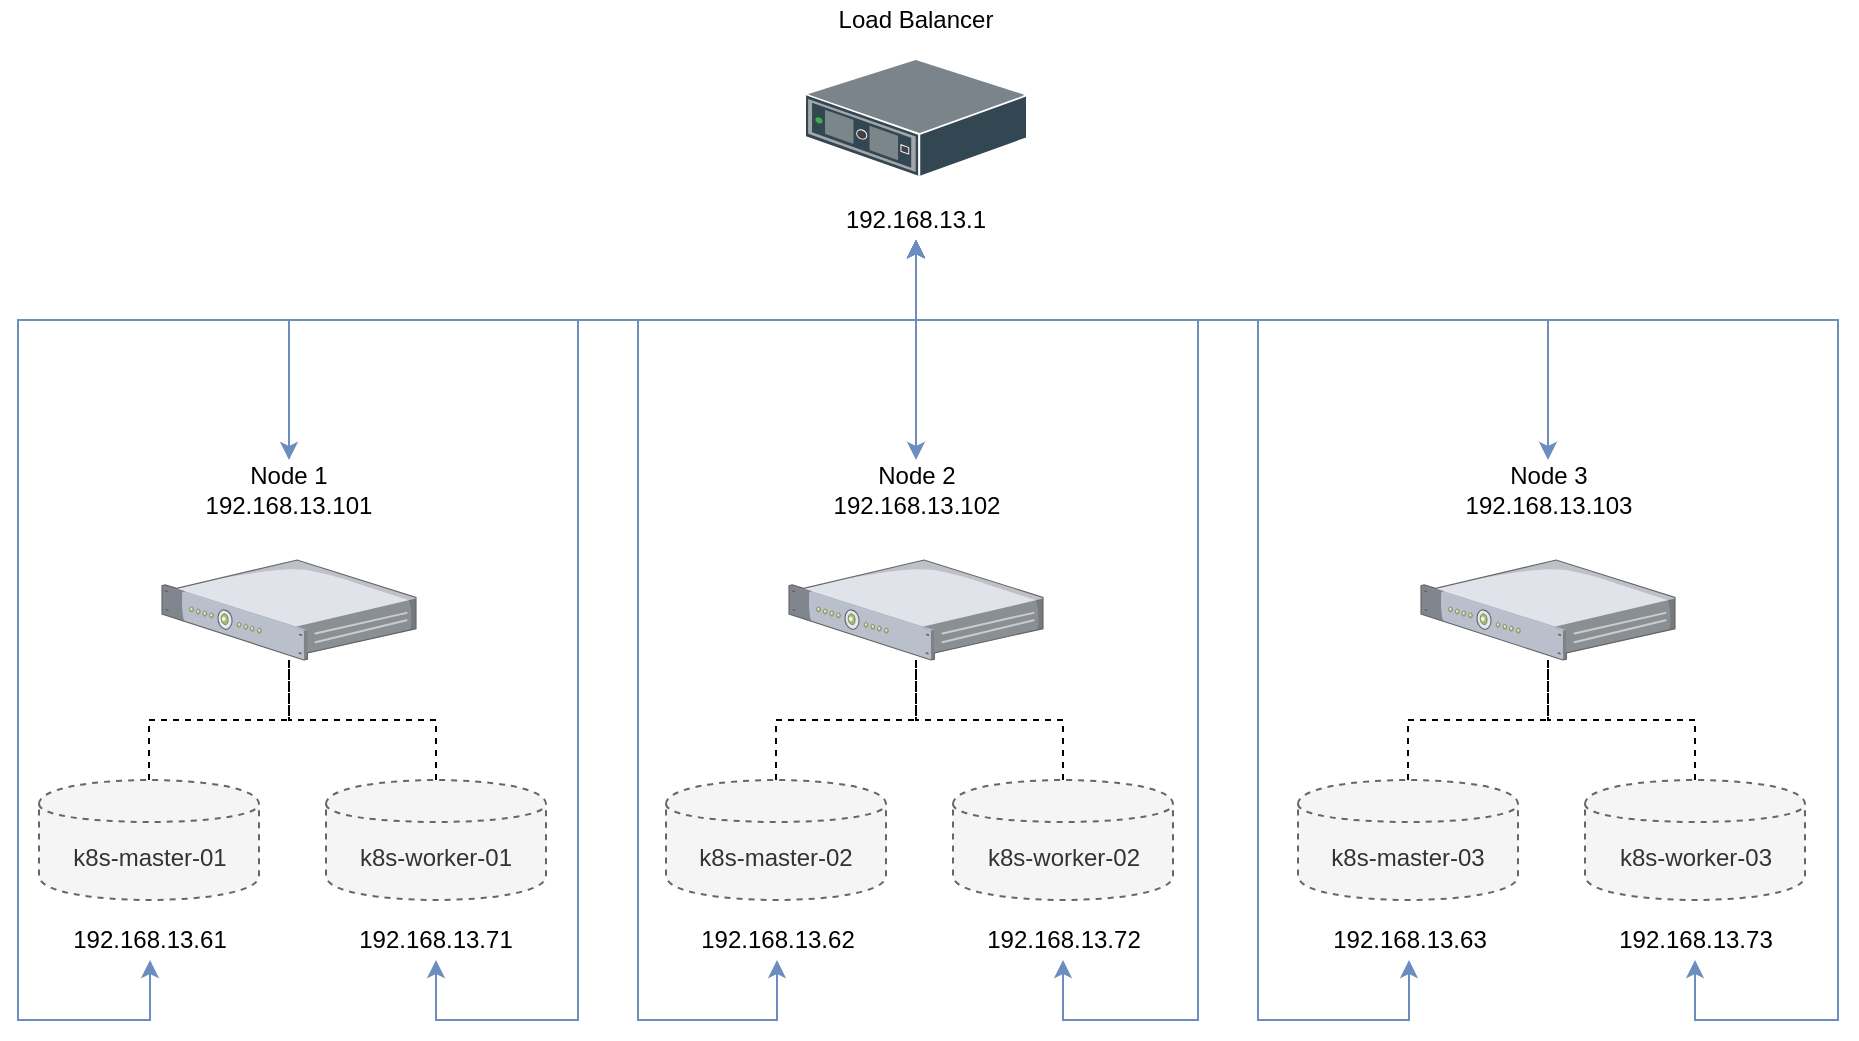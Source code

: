 <mxfile version="10.5.0" type="device"><diagram id="qmzaC6xr9Fv5DvhqevrV" name="Page-1"><mxGraphModel dx="1158" dy="853" grid="1" gridSize="10" guides="1" tooltips="1" connect="1" arrows="1" fold="1" page="1" pageScale="1" pageWidth="3000" pageHeight="3000" math="0" shadow="0"><root><mxCell id="0"/><mxCell id="1" parent="0"/><mxCell id="4OkYI8l3dc_cOopWntWp-1" value="" style="shadow=0;dashed=0;html=1;labelPosition=center;verticalLabelPosition=bottom;verticalAlign=top;align=center;outlineConnect=0;shape=mxgraph.veeam.3d.switch;" vertex="1" parent="1"><mxGeometry x="454" y="60" width="110" height="58" as="geometry"/></mxCell><mxCell id="4OkYI8l3dc_cOopWntWp-2" value="" style="verticalLabelPosition=bottom;aspect=fixed;html=1;verticalAlign=top;strokeColor=none;align=center;outlineConnect=0;shape=mxgraph.citrix.1u_2u_server;fillColor=none;" vertex="1" parent="1"><mxGeometry x="132" y="310" width="127" height="50" as="geometry"/></mxCell><mxCell id="4OkYI8l3dc_cOopWntWp-4" value="Load Balancer&lt;br&gt;" style="text;html=1;strokeColor=none;fillColor=none;align=center;verticalAlign=middle;whiteSpace=wrap;rounded=0;" vertex="1" parent="1"><mxGeometry x="454" y="30" width="110" height="20" as="geometry"/></mxCell><mxCell id="4OkYI8l3dc_cOopWntWp-8" value="192.168.13.1" style="text;html=1;strokeColor=none;fillColor=none;align=center;verticalAlign=middle;whiteSpace=wrap;rounded=0;" vertex="1" parent="1"><mxGeometry x="454" y="130" width="110" height="20" as="geometry"/></mxCell><mxCell id="4OkYI8l3dc_cOopWntWp-33" style="edgeStyle=orthogonalEdgeStyle;rounded=0;orthogonalLoop=1;jettySize=auto;html=1;exitX=0.5;exitY=0;exitDx=0;exitDy=0;entryX=0.5;entryY=1;entryDx=0;entryDy=0;endArrow=classic;endFill=1;startArrow=classic;startFill=1;fillColor=#dae8fc;strokeColor=#6c8ebf;" edge="1" parent="1" source="4OkYI8l3dc_cOopWntWp-9" target="4OkYI8l3dc_cOopWntWp-8"><mxGeometry relative="1" as="geometry"><Array as="points"><mxPoint x="196" y="190"/><mxPoint x="509" y="190"/></Array></mxGeometry></mxCell><mxCell id="4OkYI8l3dc_cOopWntWp-9" value="Node 1&lt;br&gt;192.168.13.101&lt;br&gt;" style="text;html=1;strokeColor=none;fillColor=none;align=center;verticalAlign=middle;whiteSpace=wrap;rounded=0;" vertex="1" parent="1"><mxGeometry x="132" y="260" width="127" height="30" as="geometry"/></mxCell><mxCell id="4OkYI8l3dc_cOopWntWp-12" style="edgeStyle=orthogonalEdgeStyle;rounded=0;orthogonalLoop=1;jettySize=auto;html=1;exitX=0.5;exitY=0;exitDx=0;exitDy=0;dashed=1;endArrow=none;endFill=0;" edge="1" parent="1" source="4OkYI8l3dc_cOopWntWp-10" target="4OkYI8l3dc_cOopWntWp-2"><mxGeometry relative="1" as="geometry"/></mxCell><mxCell id="4OkYI8l3dc_cOopWntWp-10" value="k8s-master-01&lt;br&gt;" style="shape=cylinder;whiteSpace=wrap;html=1;boundedLbl=1;backgroundOutline=1;dashed=1;fillColor=#f5f5f5;strokeColor=#666666;fontColor=#333333;" vertex="1" parent="1"><mxGeometry x="70.5" y="420" width="110" height="60" as="geometry"/></mxCell><mxCell id="4OkYI8l3dc_cOopWntWp-13" style="edgeStyle=orthogonalEdgeStyle;rounded=0;orthogonalLoop=1;jettySize=auto;html=1;exitX=0.5;exitY=0;exitDx=0;exitDy=0;dashed=1;endArrow=none;endFill=0;" edge="1" parent="1" source="4OkYI8l3dc_cOopWntWp-11" target="4OkYI8l3dc_cOopWntWp-2"><mxGeometry relative="1" as="geometry"/></mxCell><mxCell id="4OkYI8l3dc_cOopWntWp-11" value="k8s-worker-01&lt;br&gt;" style="shape=cylinder;whiteSpace=wrap;html=1;boundedLbl=1;backgroundOutline=1;dashed=1;fillColor=#f5f5f5;strokeColor=#666666;fontColor=#333333;" vertex="1" parent="1"><mxGeometry x="214" y="420" width="110" height="60" as="geometry"/></mxCell><mxCell id="4OkYI8l3dc_cOopWntWp-47" style="edgeStyle=orthogonalEdgeStyle;rounded=0;orthogonalLoop=1;jettySize=auto;html=1;exitX=0.5;exitY=1;exitDx=0;exitDy=0;entryX=0.5;entryY=1;entryDx=0;entryDy=0;startArrow=classic;startFill=1;endArrow=classic;endFill=1;fillColor=#dae8fc;strokeColor=#6c8ebf;" edge="1" parent="1" source="4OkYI8l3dc_cOopWntWp-15" target="4OkYI8l3dc_cOopWntWp-8"><mxGeometry relative="1" as="geometry"><Array as="points"><mxPoint x="126" y="540"/><mxPoint x="60" y="540"/><mxPoint x="60" y="190"/><mxPoint x="509" y="190"/></Array></mxGeometry></mxCell><mxCell id="4OkYI8l3dc_cOopWntWp-15" value="192.168.13.61" style="text;html=1;strokeColor=none;fillColor=none;align=center;verticalAlign=middle;whiteSpace=wrap;rounded=0;dashed=1;" vertex="1" parent="1"><mxGeometry x="71" y="490" width="110" height="20" as="geometry"/></mxCell><mxCell id="4OkYI8l3dc_cOopWntWp-46" style="edgeStyle=orthogonalEdgeStyle;rounded=0;orthogonalLoop=1;jettySize=auto;html=1;exitX=0.5;exitY=1;exitDx=0;exitDy=0;startArrow=classic;startFill=1;endArrow=classic;endFill=1;entryX=0.5;entryY=1;entryDx=0;entryDy=0;fillColor=#dae8fc;strokeColor=#6c8ebf;" edge="1" parent="1" source="4OkYI8l3dc_cOopWntWp-16" target="4OkYI8l3dc_cOopWntWp-8"><mxGeometry relative="1" as="geometry"><mxPoint x="452" y="152" as="targetPoint"/><Array as="points"><mxPoint x="269" y="540"/><mxPoint x="340" y="540"/><mxPoint x="340" y="190"/><mxPoint x="509" y="190"/></Array></mxGeometry></mxCell><mxCell id="4OkYI8l3dc_cOopWntWp-16" value="192.168.13.71" style="text;html=1;strokeColor=none;fillColor=none;align=center;verticalAlign=middle;whiteSpace=wrap;rounded=0;dashed=1;" vertex="1" parent="1"><mxGeometry x="214" y="490" width="110" height="20" as="geometry"/></mxCell><mxCell id="4OkYI8l3dc_cOopWntWp-17" value="" style="verticalLabelPosition=bottom;aspect=fixed;html=1;verticalAlign=top;strokeColor=none;align=center;outlineConnect=0;shape=mxgraph.citrix.1u_2u_server;fillColor=none;" vertex="1" parent="1"><mxGeometry x="445.5" y="310" width="127" height="50" as="geometry"/></mxCell><mxCell id="4OkYI8l3dc_cOopWntWp-34" style="edgeStyle=orthogonalEdgeStyle;rounded=0;orthogonalLoop=1;jettySize=auto;html=1;exitX=0.5;exitY=0;exitDx=0;exitDy=0;entryX=0.5;entryY=1;entryDx=0;entryDy=0;startArrow=classic;startFill=1;endArrow=classic;endFill=1;fillColor=#dae8fc;strokeColor=#6c8ebf;" edge="1" parent="1" source="4OkYI8l3dc_cOopWntWp-18" target="4OkYI8l3dc_cOopWntWp-8"><mxGeometry relative="1" as="geometry"/></mxCell><mxCell id="4OkYI8l3dc_cOopWntWp-18" value="Node 2&lt;br&gt;192.168.13.102&lt;br&gt;" style="text;html=1;strokeColor=none;fillColor=none;align=center;verticalAlign=middle;whiteSpace=wrap;rounded=0;" vertex="1" parent="1"><mxGeometry x="445.5" y="260" width="127" height="30" as="geometry"/></mxCell><mxCell id="4OkYI8l3dc_cOopWntWp-19" style="edgeStyle=orthogonalEdgeStyle;rounded=0;orthogonalLoop=1;jettySize=auto;html=1;exitX=0.5;exitY=0;exitDx=0;exitDy=0;dashed=1;endArrow=none;endFill=0;" edge="1" parent="1" source="4OkYI8l3dc_cOopWntWp-20" target="4OkYI8l3dc_cOopWntWp-17"><mxGeometry relative="1" as="geometry"/></mxCell><mxCell id="4OkYI8l3dc_cOopWntWp-20" value="k8s-master-02&lt;br&gt;" style="shape=cylinder;whiteSpace=wrap;html=1;boundedLbl=1;backgroundOutline=1;dashed=1;fillColor=#f5f5f5;strokeColor=#666666;fontColor=#333333;" vertex="1" parent="1"><mxGeometry x="384" y="420" width="110" height="60" as="geometry"/></mxCell><mxCell id="4OkYI8l3dc_cOopWntWp-21" style="edgeStyle=orthogonalEdgeStyle;rounded=0;orthogonalLoop=1;jettySize=auto;html=1;exitX=0.5;exitY=0;exitDx=0;exitDy=0;dashed=1;endArrow=none;endFill=0;" edge="1" parent="1" source="4OkYI8l3dc_cOopWntWp-22" target="4OkYI8l3dc_cOopWntWp-17"><mxGeometry relative="1" as="geometry"/></mxCell><mxCell id="4OkYI8l3dc_cOopWntWp-22" value="k8s-worker-02&lt;br&gt;" style="shape=cylinder;whiteSpace=wrap;html=1;boundedLbl=1;backgroundOutline=1;dashed=1;fillColor=#f5f5f5;strokeColor=#666666;fontColor=#333333;" vertex="1" parent="1"><mxGeometry x="527.5" y="420" width="110" height="60" as="geometry"/></mxCell><mxCell id="4OkYI8l3dc_cOopWntWp-45" style="edgeStyle=orthogonalEdgeStyle;rounded=0;orthogonalLoop=1;jettySize=auto;html=1;exitX=0.5;exitY=1;exitDx=0;exitDy=0;entryX=0.5;entryY=1;entryDx=0;entryDy=0;startArrow=classic;startFill=1;endArrow=classic;endFill=1;fillColor=#dae8fc;strokeColor=#6c8ebf;" edge="1" parent="1" source="4OkYI8l3dc_cOopWntWp-23" target="4OkYI8l3dc_cOopWntWp-8"><mxGeometry relative="1" as="geometry"><Array as="points"><mxPoint x="440" y="540"/><mxPoint x="370" y="540"/><mxPoint x="370" y="190"/><mxPoint x="509" y="190"/></Array></mxGeometry></mxCell><mxCell id="4OkYI8l3dc_cOopWntWp-23" value="192.168.13.62" style="text;html=1;strokeColor=none;fillColor=none;align=center;verticalAlign=middle;whiteSpace=wrap;rounded=0;dashed=1;" vertex="1" parent="1"><mxGeometry x="384.5" y="490" width="110" height="20" as="geometry"/></mxCell><mxCell id="4OkYI8l3dc_cOopWntWp-48" style="edgeStyle=orthogonalEdgeStyle;rounded=0;orthogonalLoop=1;jettySize=auto;html=1;exitX=0.5;exitY=1;exitDx=0;exitDy=0;entryX=0.5;entryY=1;entryDx=0;entryDy=0;startArrow=classic;startFill=1;endArrow=classic;endFill=1;fillColor=#dae8fc;strokeColor=#6c8ebf;" edge="1" parent="1" source="4OkYI8l3dc_cOopWntWp-24" target="4OkYI8l3dc_cOopWntWp-8"><mxGeometry relative="1" as="geometry"><Array as="points"><mxPoint x="583" y="540"/><mxPoint x="650" y="540"/><mxPoint x="650" y="190"/><mxPoint x="509" y="190"/></Array></mxGeometry></mxCell><mxCell id="4OkYI8l3dc_cOopWntWp-24" value="192.168.13.72" style="text;html=1;strokeColor=none;fillColor=none;align=center;verticalAlign=middle;whiteSpace=wrap;rounded=0;dashed=1;" vertex="1" parent="1"><mxGeometry x="527.5" y="490" width="110" height="20" as="geometry"/></mxCell><mxCell id="4OkYI8l3dc_cOopWntWp-25" value="" style="verticalLabelPosition=bottom;aspect=fixed;html=1;verticalAlign=top;strokeColor=none;align=center;outlineConnect=0;shape=mxgraph.citrix.1u_2u_server;fillColor=none;" vertex="1" parent="1"><mxGeometry x="761.5" y="310" width="127" height="50" as="geometry"/></mxCell><mxCell id="4OkYI8l3dc_cOopWntWp-35" style="edgeStyle=orthogonalEdgeStyle;rounded=0;orthogonalLoop=1;jettySize=auto;html=1;exitX=0.5;exitY=0;exitDx=0;exitDy=0;entryX=0.5;entryY=1;entryDx=0;entryDy=0;startArrow=classic;startFill=1;endArrow=classic;endFill=1;fillColor=#dae8fc;strokeColor=#6c8ebf;" edge="1" parent="1" source="4OkYI8l3dc_cOopWntWp-26" target="4OkYI8l3dc_cOopWntWp-8"><mxGeometry relative="1" as="geometry"><Array as="points"><mxPoint x="825" y="190"/><mxPoint x="509" y="190"/></Array></mxGeometry></mxCell><mxCell id="4OkYI8l3dc_cOopWntWp-26" value="Node 3&lt;br&gt;192.168.13.103&lt;br&gt;" style="text;html=1;strokeColor=none;fillColor=none;align=center;verticalAlign=middle;whiteSpace=wrap;rounded=0;" vertex="1" parent="1"><mxGeometry x="761.5" y="260" width="127" height="30" as="geometry"/></mxCell><mxCell id="4OkYI8l3dc_cOopWntWp-27" style="edgeStyle=orthogonalEdgeStyle;rounded=0;orthogonalLoop=1;jettySize=auto;html=1;exitX=0.5;exitY=0;exitDx=0;exitDy=0;dashed=1;endArrow=none;endFill=0;" edge="1" parent="1" source="4OkYI8l3dc_cOopWntWp-28" target="4OkYI8l3dc_cOopWntWp-25"><mxGeometry relative="1" as="geometry"/></mxCell><mxCell id="4OkYI8l3dc_cOopWntWp-28" value="k8s-master-03&lt;br&gt;" style="shape=cylinder;whiteSpace=wrap;html=1;boundedLbl=1;backgroundOutline=1;dashed=1;fillColor=#f5f5f5;strokeColor=#666666;fontColor=#333333;" vertex="1" parent="1"><mxGeometry x="700" y="420" width="110" height="60" as="geometry"/></mxCell><mxCell id="4OkYI8l3dc_cOopWntWp-29" style="edgeStyle=orthogonalEdgeStyle;rounded=0;orthogonalLoop=1;jettySize=auto;html=1;exitX=0.5;exitY=0;exitDx=0;exitDy=0;dashed=1;endArrow=none;endFill=0;" edge="1" parent="1" source="4OkYI8l3dc_cOopWntWp-30" target="4OkYI8l3dc_cOopWntWp-25"><mxGeometry relative="1" as="geometry"/></mxCell><mxCell id="4OkYI8l3dc_cOopWntWp-30" value="k8s-worker-03&lt;br&gt;" style="shape=cylinder;whiteSpace=wrap;html=1;boundedLbl=1;backgroundOutline=1;dashed=1;fillColor=#f5f5f5;strokeColor=#666666;fontColor=#333333;" vertex="1" parent="1"><mxGeometry x="843.5" y="420" width="110" height="60" as="geometry"/></mxCell><mxCell id="4OkYI8l3dc_cOopWntWp-51" style="edgeStyle=orthogonalEdgeStyle;rounded=0;orthogonalLoop=1;jettySize=auto;html=1;exitX=0.5;exitY=1;exitDx=0;exitDy=0;entryX=0.5;entryY=1;entryDx=0;entryDy=0;startArrow=classic;startFill=1;endArrow=classic;endFill=1;fillColor=#dae8fc;strokeColor=#6c8ebf;" edge="1" parent="1" source="4OkYI8l3dc_cOopWntWp-31" target="4OkYI8l3dc_cOopWntWp-8"><mxGeometry relative="1" as="geometry"><Array as="points"><mxPoint x="756" y="540"/><mxPoint x="680" y="540"/><mxPoint x="680" y="190"/><mxPoint x="509" y="190"/></Array></mxGeometry></mxCell><mxCell id="4OkYI8l3dc_cOopWntWp-31" value="192.168.13.63" style="text;html=1;strokeColor=none;fillColor=none;align=center;verticalAlign=middle;whiteSpace=wrap;rounded=0;dashed=1;" vertex="1" parent="1"><mxGeometry x="700.5" y="490" width="110" height="20" as="geometry"/></mxCell><mxCell id="4OkYI8l3dc_cOopWntWp-52" style="edgeStyle=orthogonalEdgeStyle;rounded=0;orthogonalLoop=1;jettySize=auto;html=1;exitX=0.5;exitY=1;exitDx=0;exitDy=0;entryX=0.5;entryY=1;entryDx=0;entryDy=0;startArrow=classic;startFill=1;endArrow=classic;endFill=1;fillColor=#dae8fc;strokeColor=#6c8ebf;" edge="1" parent="1" source="4OkYI8l3dc_cOopWntWp-32" target="4OkYI8l3dc_cOopWntWp-8"><mxGeometry relative="1" as="geometry"><Array as="points"><mxPoint x="899" y="540"/><mxPoint x="970" y="540"/><mxPoint x="970" y="190"/><mxPoint x="509" y="190"/></Array></mxGeometry></mxCell><mxCell id="4OkYI8l3dc_cOopWntWp-32" value="192.168.13.73" style="text;html=1;strokeColor=none;fillColor=none;align=center;verticalAlign=middle;whiteSpace=wrap;rounded=0;dashed=1;" vertex="1" parent="1"><mxGeometry x="843.5" y="490" width="110" height="20" as="geometry"/></mxCell></root></mxGraphModel></diagram></mxfile>